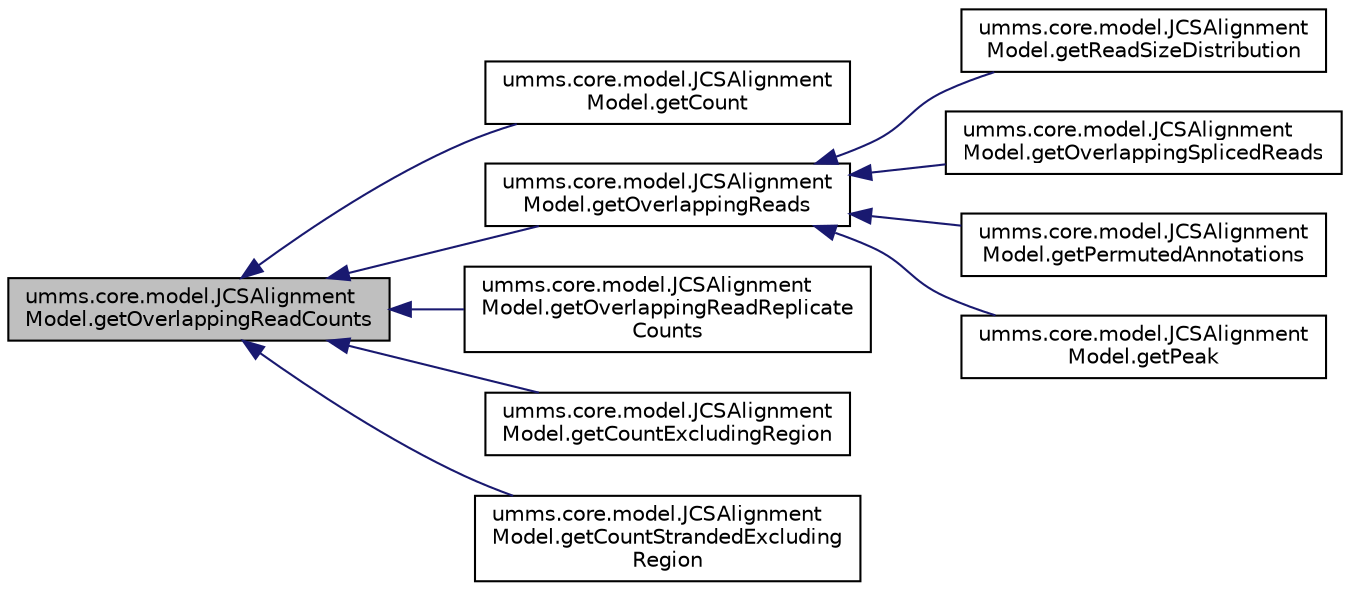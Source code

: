digraph "umms.core.model.JCSAlignmentModel.getOverlappingReadCounts"
{
  edge [fontname="Helvetica",fontsize="10",labelfontname="Helvetica",labelfontsize="10"];
  node [fontname="Helvetica",fontsize="10",shape=record];
  rankdir="LR";
  Node1 [label="umms.core.model.JCSAlignment\lModel.getOverlappingReadCounts",height=0.2,width=0.4,color="black", fillcolor="grey75", style="filled" fontcolor="black"];
  Node1 -> Node2 [dir="back",color="midnightblue",fontsize="10",style="solid",fontname="Helvetica"];
  Node2 [label="umms.core.model.JCSAlignment\lModel.getCount",height=0.2,width=0.4,color="black", fillcolor="white", style="filled",URL="$classumms_1_1core_1_1model_1_1_j_c_s_alignment_model.html#a135b96822b05a710277803ceb4a3771a"];
  Node1 -> Node3 [dir="back",color="midnightblue",fontsize="10",style="solid",fontname="Helvetica"];
  Node3 [label="umms.core.model.JCSAlignment\lModel.getOverlappingReads",height=0.2,width=0.4,color="black", fillcolor="white", style="filled",URL="$classumms_1_1core_1_1model_1_1_j_c_s_alignment_model.html#ad6006720efa61de32a105415b8f2f15e"];
  Node3 -> Node4 [dir="back",color="midnightblue",fontsize="10",style="solid",fontname="Helvetica"];
  Node4 [label="umms.core.model.JCSAlignment\lModel.getReadSizeDistribution",height=0.2,width=0.4,color="black", fillcolor="white", style="filled",URL="$classumms_1_1core_1_1model_1_1_j_c_s_alignment_model.html#aa21dba22294a46e58e642e2383e66417"];
  Node3 -> Node5 [dir="back",color="midnightblue",fontsize="10",style="solid",fontname="Helvetica"];
  Node5 [label="umms.core.model.JCSAlignment\lModel.getOverlappingSplicedReads",height=0.2,width=0.4,color="black", fillcolor="white", style="filled",URL="$classumms_1_1core_1_1model_1_1_j_c_s_alignment_model.html#af55ede2f0c4eff1338d4dec36ecbbc47"];
  Node3 -> Node6 [dir="back",color="midnightblue",fontsize="10",style="solid",fontname="Helvetica"];
  Node6 [label="umms.core.model.JCSAlignment\lModel.getPermutedAnnotations",height=0.2,width=0.4,color="black", fillcolor="white", style="filled",URL="$classumms_1_1core_1_1model_1_1_j_c_s_alignment_model.html#a62dbb73b72268c223a90963ff37cc0ad"];
  Node3 -> Node7 [dir="back",color="midnightblue",fontsize="10",style="solid",fontname="Helvetica"];
  Node7 [label="umms.core.model.JCSAlignment\lModel.getPeak",height=0.2,width=0.4,color="black", fillcolor="white", style="filled",URL="$classumms_1_1core_1_1model_1_1_j_c_s_alignment_model.html#ace2f29aff75114c5a3cb64c867781006"];
  Node1 -> Node8 [dir="back",color="midnightblue",fontsize="10",style="solid",fontname="Helvetica"];
  Node8 [label="umms.core.model.JCSAlignment\lModel.getOverlappingReadReplicate\lCounts",height=0.2,width=0.4,color="black", fillcolor="white", style="filled",URL="$classumms_1_1core_1_1model_1_1_j_c_s_alignment_model.html#ac6831a54e791f8a59207c387ebda79cc"];
  Node1 -> Node9 [dir="back",color="midnightblue",fontsize="10",style="solid",fontname="Helvetica"];
  Node9 [label="umms.core.model.JCSAlignment\lModel.getCountExcludingRegion",height=0.2,width=0.4,color="black", fillcolor="white", style="filled",URL="$classumms_1_1core_1_1model_1_1_j_c_s_alignment_model.html#a1c7bbf1ce516ae5fca860b72ecebe159"];
  Node1 -> Node10 [dir="back",color="midnightblue",fontsize="10",style="solid",fontname="Helvetica"];
  Node10 [label="umms.core.model.JCSAlignment\lModel.getCountStrandedExcluding\lRegion",height=0.2,width=0.4,color="black", fillcolor="white", style="filled",URL="$classumms_1_1core_1_1model_1_1_j_c_s_alignment_model.html#ad96d29e6f7416f7e54e0b44c1e22bfa9"];
}
